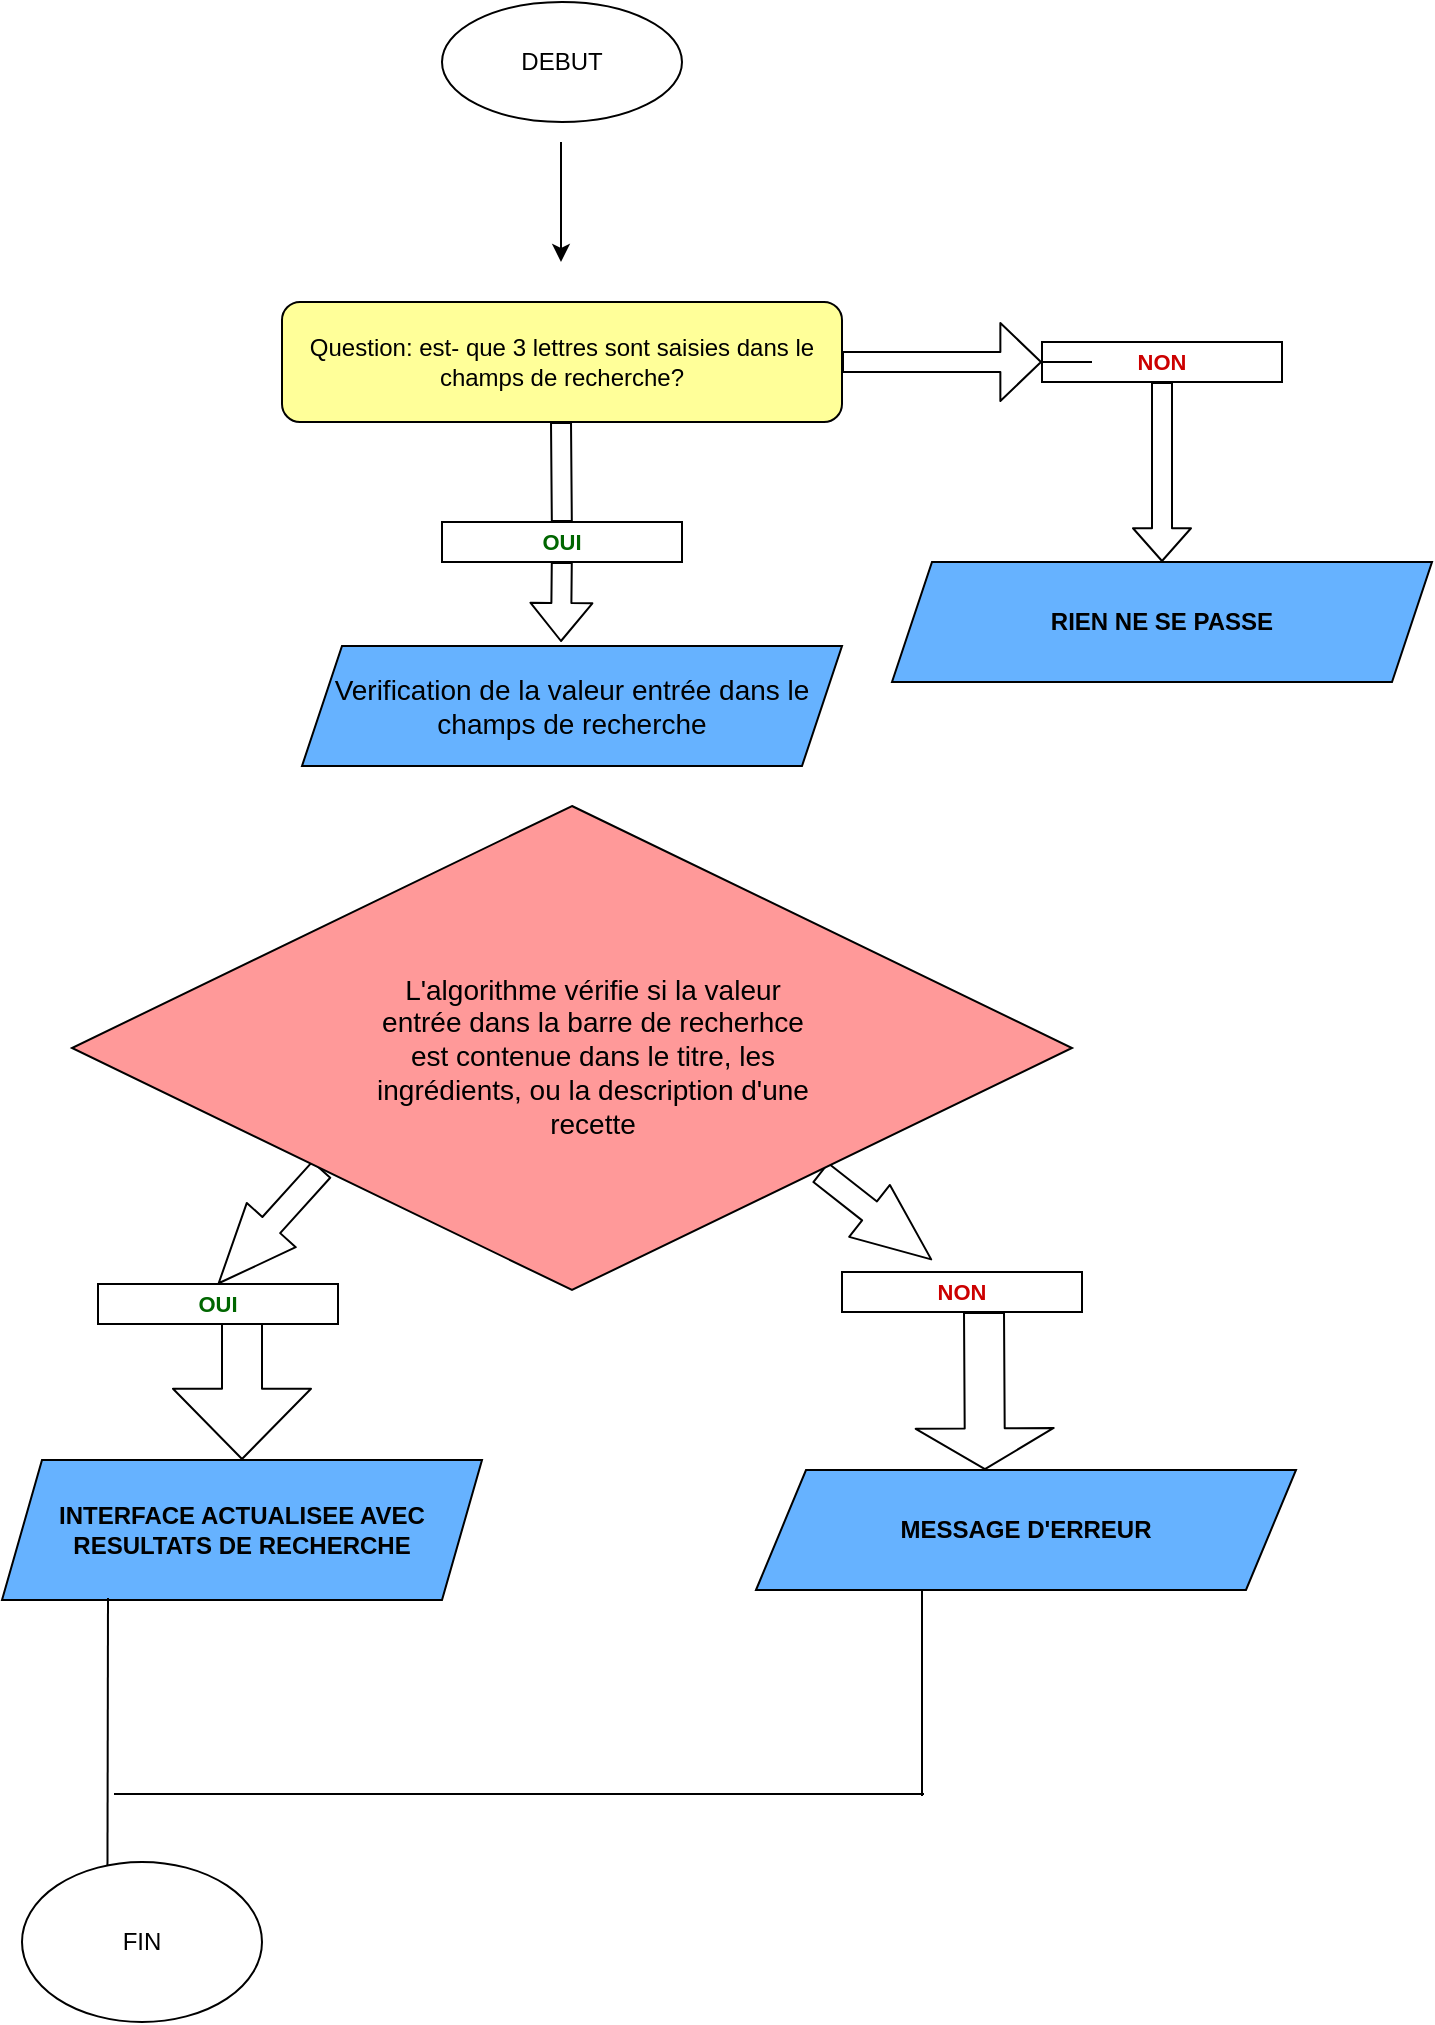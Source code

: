 <mxfile>
    <diagram id="m8Vcmy-GyVS4bj_dM7SO" name="Page-1">
        <mxGraphModel dx="1130" dy="694" grid="0" gridSize="10" guides="1" tooltips="1" connect="1" arrows="1" fold="1" page="1" pageScale="1" pageWidth="827" pageHeight="1169" background="#FFFFFF" math="0" shadow="0">
            <root>
                <mxCell id="0"/>
                <mxCell id="1" parent="0"/>
                <mxCell id="PGUhtDEqbn3UTOn2lU88-1" value="&lt;font color=&quot;#000000&quot; style=&quot;background-color: rgb(255 , 255 , 255)&quot;&gt;DEBUT&lt;/font&gt;" style="ellipse;whiteSpace=wrap;html=1;strokeColor=#000000;fillColor=#FFFFFF;" parent="1" vertex="1">
                    <mxGeometry x="300" y="10" width="120" height="60" as="geometry"/>
                </mxCell>
                <mxCell id="PGUhtDEqbn3UTOn2lU88-2" value="&lt;font color=&quot;#000000&quot;&gt;Question: est- que 3 lettres sont saisies dans le champs de recherche?&lt;/font&gt;" style="rounded=1;whiteSpace=wrap;html=1;strokeColor=#000000;fillColor=#FFFF99;" parent="1" vertex="1">
                    <mxGeometry x="220" y="160" width="280" height="60" as="geometry"/>
                </mxCell>
                <mxCell id="PGUhtDEqbn3UTOn2lU88-3" value="" style="endArrow=classic;html=1;rounded=0;strokeColor=#000000;" parent="1" edge="1">
                    <mxGeometry width="50" height="50" relative="1" as="geometry">
                        <mxPoint x="359.5" y="80" as="sourcePoint"/>
                        <mxPoint x="359.5" y="140" as="targetPoint"/>
                    </mxGeometry>
                </mxCell>
                <mxCell id="PGUhtDEqbn3UTOn2lU88-33" value="&lt;font style=&quot;font-size: 12px&quot; color=&quot;#000000&quot;&gt;&lt;b&gt;INTERFACE ACTUALISEE AVEC RESULTATS DE RECHERCHE&lt;/b&gt;&lt;/font&gt;" style="shape=parallelogram;perimeter=parallelogramPerimeter;whiteSpace=wrap;html=1;fixedSize=1;labelBackgroundColor=none;fontSize=9;strokeColor=#000000;strokeWidth=1;fillColor=#66B2FF;" parent="1" vertex="1">
                    <mxGeometry x="80" y="739" width="240" height="70" as="geometry"/>
                </mxCell>
                <mxCell id="PGUhtDEqbn3UTOn2lU88-34" value="&lt;font style=&quot;font-size: 12px&quot; color=&quot;#000000&quot;&gt;&lt;b&gt;RIEN NE SE PASSE&lt;/b&gt;&lt;/font&gt;" style="shape=parallelogram;perimeter=parallelogramPerimeter;whiteSpace=wrap;html=1;fixedSize=1;labelBackgroundColor=none;fontSize=9;strokeColor=#000000;fillColor=#66B2FF;" parent="1" vertex="1">
                    <mxGeometry x="525" y="290" width="270" height="60" as="geometry"/>
                </mxCell>
                <mxCell id="PGUhtDEqbn3UTOn2lU88-36" value="" style="endArrow=none;html=1;rounded=0;fontSize=9;strokeColor=#000000;entryX=0.356;entryY=0.126;entryDx=0;entryDy=0;entryPerimeter=0;" parent="1" edge="1" target="PGUhtDEqbn3UTOn2lU88-40">
                    <mxGeometry width="50" height="50" relative="1" as="geometry">
                        <mxPoint x="133" y="808" as="sourcePoint"/>
                        <mxPoint x="130" y="900" as="targetPoint"/>
                    </mxGeometry>
                </mxCell>
                <mxCell id="PGUhtDEqbn3UTOn2lU88-39" value="" style="endArrow=none;html=1;rounded=0;fontSize=9;strokeColor=#000000;" parent="1" edge="1">
                    <mxGeometry width="50" height="50" relative="1" as="geometry">
                        <mxPoint x="136" y="906" as="sourcePoint"/>
                        <mxPoint x="541" y="906" as="targetPoint"/>
                    </mxGeometry>
                </mxCell>
                <mxCell id="PGUhtDEqbn3UTOn2lU88-40" value="&lt;font style=&quot;font-size: 12px&quot;&gt;FIN&lt;/font&gt;" style="ellipse;whiteSpace=wrap;html=1;labelBackgroundColor=#FFFFFF;fontSize=9;fontColor=#000000;fillColor=#FFFFFF;strokeColor=#000000;" parent="1" vertex="1">
                    <mxGeometry x="90" y="940" width="120" height="80" as="geometry"/>
                </mxCell>
                <mxCell id="2" value="" style="shape=flexArrow;endArrow=classic;html=1;labelBackgroundColor=#FFFFFF;labelBorderColor=#000000;fontColor=#000000;strokeColor=#000000;startArrow=none;" parent="1" edge="1" source="22">
                    <mxGeometry width="50" height="50" relative="1" as="geometry">
                        <mxPoint x="359.5" y="220" as="sourcePoint"/>
                        <mxPoint x="359.5" y="330" as="targetPoint"/>
                    </mxGeometry>
                </mxCell>
                <mxCell id="11" value="" style="shape=flexArrow;endArrow=classic;html=1;labelBackgroundColor=#FFFFFF;labelBorderColor=#000000;fontColor=#000000;strokeColor=#000000;exitX=1;exitY=1;exitDx=0;exitDy=0;entryX=0.25;entryY=0;entryDx=0;entryDy=0;width=12;endSize=12.74;" parent="1" edge="1" source="50">
                    <mxGeometry width="50" height="50" relative="1" as="geometry">
                        <mxPoint x="489" y="530" as="sourcePoint"/>
                        <mxPoint x="545" y="639" as="targetPoint"/>
                    </mxGeometry>
                </mxCell>
                <mxCell id="22" value="&lt;b&gt;&lt;font color=&quot;#006600&quot; style=&quot;font-size: 11px&quot;&gt;OUI&lt;/font&gt;&lt;/b&gt;" style="rounded=1;whiteSpace=wrap;html=1;labelBackgroundColor=#FFFFFF;fontSize=9;arcSize=0;fillColor=#FFFFFF;strokeColor=#000000;" vertex="1" parent="1">
                    <mxGeometry x="300" y="270" width="120" height="20" as="geometry"/>
                </mxCell>
                <mxCell id="23" value="" style="shape=flexArrow;endArrow=none;html=1;labelBackgroundColor=#FFFFFF;labelBorderColor=#000000;fontColor=#000000;strokeColor=#000000;" edge="1" parent="1" target="22">
                    <mxGeometry width="50" height="50" relative="1" as="geometry">
                        <mxPoint x="359.5" y="220" as="sourcePoint"/>
                        <mxPoint x="359.5" y="330" as="targetPoint"/>
                    </mxGeometry>
                </mxCell>
                <mxCell id="25" value="&lt;span style=&quot;font-size: 11px&quot;&gt;&lt;b&gt;&lt;font color=&quot;#cc0000&quot;&gt;NON&lt;/font&gt;&lt;/b&gt;&lt;/span&gt;" style="rounded=1;whiteSpace=wrap;html=1;labelBackgroundColor=#FFFFFF;fontSize=9;arcSize=0;fillColor=#FFFFFF;strokeColor=#000000;" vertex="1" parent="1">
                    <mxGeometry x="600" y="180" width="120" height="20" as="geometry"/>
                </mxCell>
                <mxCell id="26" value="" style="edgeStyle=none;html=1;exitX=0.25;exitY=0;exitDx=0;exitDy=0;endArrow=none;" edge="1" parent="1" target="25">
                    <mxGeometry relative="1" as="geometry">
                        <mxPoint x="460" y="270" as="targetPoint"/>
                        <mxPoint x="625" y="190" as="sourcePoint"/>
                    </mxGeometry>
                </mxCell>
                <mxCell id="28" value="" style="shape=flexArrow;endArrow=classic;html=1;fontColor=#CC0000;exitX=1;exitY=0.5;exitDx=0;exitDy=0;endWidth=28;endSize=6.44;strokeColor=#000000;" edge="1" parent="1" source="PGUhtDEqbn3UTOn2lU88-2">
                    <mxGeometry width="50" height="50" relative="1" as="geometry">
                        <mxPoint x="510" y="220" as="sourcePoint"/>
                        <mxPoint x="600" y="190" as="targetPoint"/>
                    </mxGeometry>
                </mxCell>
                <mxCell id="33" value="" style="shape=flexArrow;endArrow=classic;html=1;fontColor=#CC0000;strokeColor=#000000;endWidth=18;endSize=5.12;" edge="1" parent="1">
                    <mxGeometry width="50" height="50" relative="1" as="geometry">
                        <mxPoint x="660" y="200" as="sourcePoint"/>
                        <mxPoint x="660" y="290" as="targetPoint"/>
                    </mxGeometry>
                </mxCell>
                <mxCell id="39" value="&lt;font style=&quot;font-size: 12px&quot; color=&quot;#000000&quot;&gt;&lt;b&gt;MESSAGE D'ERREUR&lt;/b&gt;&lt;/font&gt;" style="shape=parallelogram;perimeter=parallelogramPerimeter;whiteSpace=wrap;html=1;fixedSize=1;labelBackgroundColor=none;fontSize=9;strokeColor=#000000;fillColor=#66B2FF;size=25;" vertex="1" parent="1">
                    <mxGeometry x="457" y="744" width="270" height="60" as="geometry"/>
                </mxCell>
                <mxCell id="40" value="" style="endArrow=none;html=1;rounded=0;fontSize=9;strokeColor=#000000;" edge="1" parent="1">
                    <mxGeometry width="50" height="50" relative="1" as="geometry">
                        <mxPoint x="540" y="804" as="sourcePoint"/>
                        <mxPoint x="540" y="907" as="targetPoint"/>
                        <Array as="points"/>
                    </mxGeometry>
                </mxCell>
                <mxCell id="42" value="" style="shape=flexArrow;endArrow=classic;html=1;fontSize=12;fontColor=#000000;strokeColor=#000000;width=20;endSize=6.46;endWidth=48;startArrow=none;entryX=0.424;entryY=0.001;entryDx=0;entryDy=0;entryPerimeter=0;" edge="1" parent="1" target="39">
                    <mxGeometry width="50" height="50" relative="1" as="geometry">
                        <mxPoint x="571" y="665" as="sourcePoint"/>
                        <mxPoint x="570" y="710" as="targetPoint"/>
                        <Array as="points"/>
                    </mxGeometry>
                </mxCell>
                <mxCell id="45" value="" style="shape=flexArrow;endArrow=classic;html=1;fontSize=12;fontColor=#000000;strokeColor=#000000;width=20;endSize=11.38;endWidth=48;startArrow=none;entryX=0.5;entryY=0;entryDx=0;entryDy=0;" edge="1" parent="1" target="PGUhtDEqbn3UTOn2lU88-33">
                    <mxGeometry width="50" height="50" relative="1" as="geometry">
                        <mxPoint x="200" y="661" as="sourcePoint"/>
                        <mxPoint x="190" y="700" as="targetPoint"/>
                        <Array as="points"/>
                    </mxGeometry>
                </mxCell>
                <mxCell id="46" value="" style="shape=flexArrow;endArrow=classic;html=1;labelBackgroundColor=#FFFFFF;labelBorderColor=#000000;fontColor=#000000;strokeColor=#000000;exitX=0;exitY=1;exitDx=0;exitDy=0;entryX=0.5;entryY=0;entryDx=0;entryDy=0;width=12;endSize=12.74;" edge="1" parent="1" source="16" target="PGUhtDEqbn3UTOn2lU88-31">
                    <mxGeometry width="50" height="50" relative="1" as="geometry">
                        <mxPoint x="499" y="540" as="sourcePoint"/>
                        <mxPoint x="565" y="615" as="targetPoint"/>
                    </mxGeometry>
                </mxCell>
                <mxCell id="16" value="&lt;span style=&quot;color: rgba(0 , 0 , 0 , 0) ; font-family: monospace ; font-size: 0px&quot;&gt;%3CmxGraphModel%3E%3Croot%3E%3CmxCell%20id%3D%220%22%2F%3E%3CmxCell%20id%3D%221%22%20parent%3D%220%22%2F%3E%3CmxCell%20id%3D%222%22%20value%3D%22%22%20style%3D%22shape%3DflexArrow%3BendArrow%3Dclassic%3Bhtml%3D1%3BlabelBackgroundColor%3D%23FFFFFF%3BlabelBorderColor%3D%23000000%3BfontColor%3D%23000000%3BstrokeColor%3D%23000000%3BexitX%3D0.5%3BexitY%3D1%3BexitDx%3D0%3BexitDy%3D0%3BentryX%3D0.25%3BentryY%3D0%3BentryDx%3D0%3BentryDy%3D0%3Bwidth%3D12%3BendSize%3D12.74%3B%22%20edge%3D%221%22%20parent%3D%221%22%3E%3CmxGeometry%20width%3D%2250%22%20height%3D%2250%22%20relative%3D%221%22%20as%3D%22geometry%22%3E%3CmxPoint%20x%3D%22489%22%20y%3D%22530%22%20as%3D%22sourcePoint%22%2F%3E%3CmxPoint%20x%3D%22555%22%20y%3D%22605%22%20as%3D%22targetPoint%22%2F%3E%3C%2FmxGeometry%3E%3C%2FmxCell%3E%3C%2Froot%3E%3C%2FmxGraphModel%3E&lt;/span&gt;" style="rhombus;fillColor=#FF9999;strokeColor=#000000;align=center;labelPosition=center;verticalLabelPosition=middle;verticalAlign=middle;whiteSpace=wrap;html=1;fontColor=#000000;fontSize=11;" parent="1" vertex="1">
                    <mxGeometry x="115" y="412" width="500" height="242" as="geometry"/>
                </mxCell>
                <mxCell id="50" value="&lt;font style=&quot;font-size: 14px&quot;&gt;L'algorithme vérifie si la valeur entrée dans la barre de recherhce est contenue dans le titre, les ingrédients, ou la description d'une recette&lt;/font&gt;" style="text;html=1;strokeColor=none;fillColor=none;align=center;verticalAlign=middle;whiteSpace=wrap;rounded=0;fontFamily=Helvetica;fontSize=10;fontColor=#000000;" vertex="1" parent="1">
                    <mxGeometry x="262" y="479" width="227" height="116" as="geometry"/>
                </mxCell>
                <mxCell id="55" value="&lt;span style=&quot;color: rgb(0 , 0 , 0) ; font-size: 14px&quot;&gt;Verification de la valeur entrée dans le champs de recherche&lt;/span&gt;" style="shape=parallelogram;perimeter=parallelogramPerimeter;whiteSpace=wrap;html=1;fixedSize=1;labelBackgroundColor=none;fontSize=9;strokeColor=#000000;fillColor=#66B2FF;" vertex="1" parent="1">
                    <mxGeometry x="230" y="332" width="270" height="60" as="geometry"/>
                </mxCell>
                <mxCell id="PGUhtDEqbn3UTOn2lU88-31" value="&lt;b&gt;&lt;font color=&quot;#006600&quot; style=&quot;font-size: 11px&quot;&gt;OUI&lt;/font&gt;&lt;/b&gt;" style="rounded=1;whiteSpace=wrap;html=1;labelBackgroundColor=#FFFFFF;fontSize=9;arcSize=0;fillColor=#FFFFFF;strokeColor=#000000;" parent="1" vertex="1">
                    <mxGeometry x="128" y="651" width="120" height="20" as="geometry"/>
                </mxCell>
                <mxCell id="59" value="&lt;span style=&quot;font-size: 11px&quot;&gt;&lt;b&gt;&lt;font color=&quot;#cc0000&quot;&gt;NON&lt;/font&gt;&lt;/b&gt;&lt;/span&gt;" style="rounded=1;whiteSpace=wrap;html=1;labelBackgroundColor=#FFFFFF;fontSize=9;arcSize=0;fillColor=#FFFFFF;strokeColor=#000000;" vertex="1" parent="1">
                    <mxGeometry x="500" y="645" width="120" height="20" as="geometry"/>
                </mxCell>
            </root>
        </mxGraphModel>
    </diagram>
</mxfile>